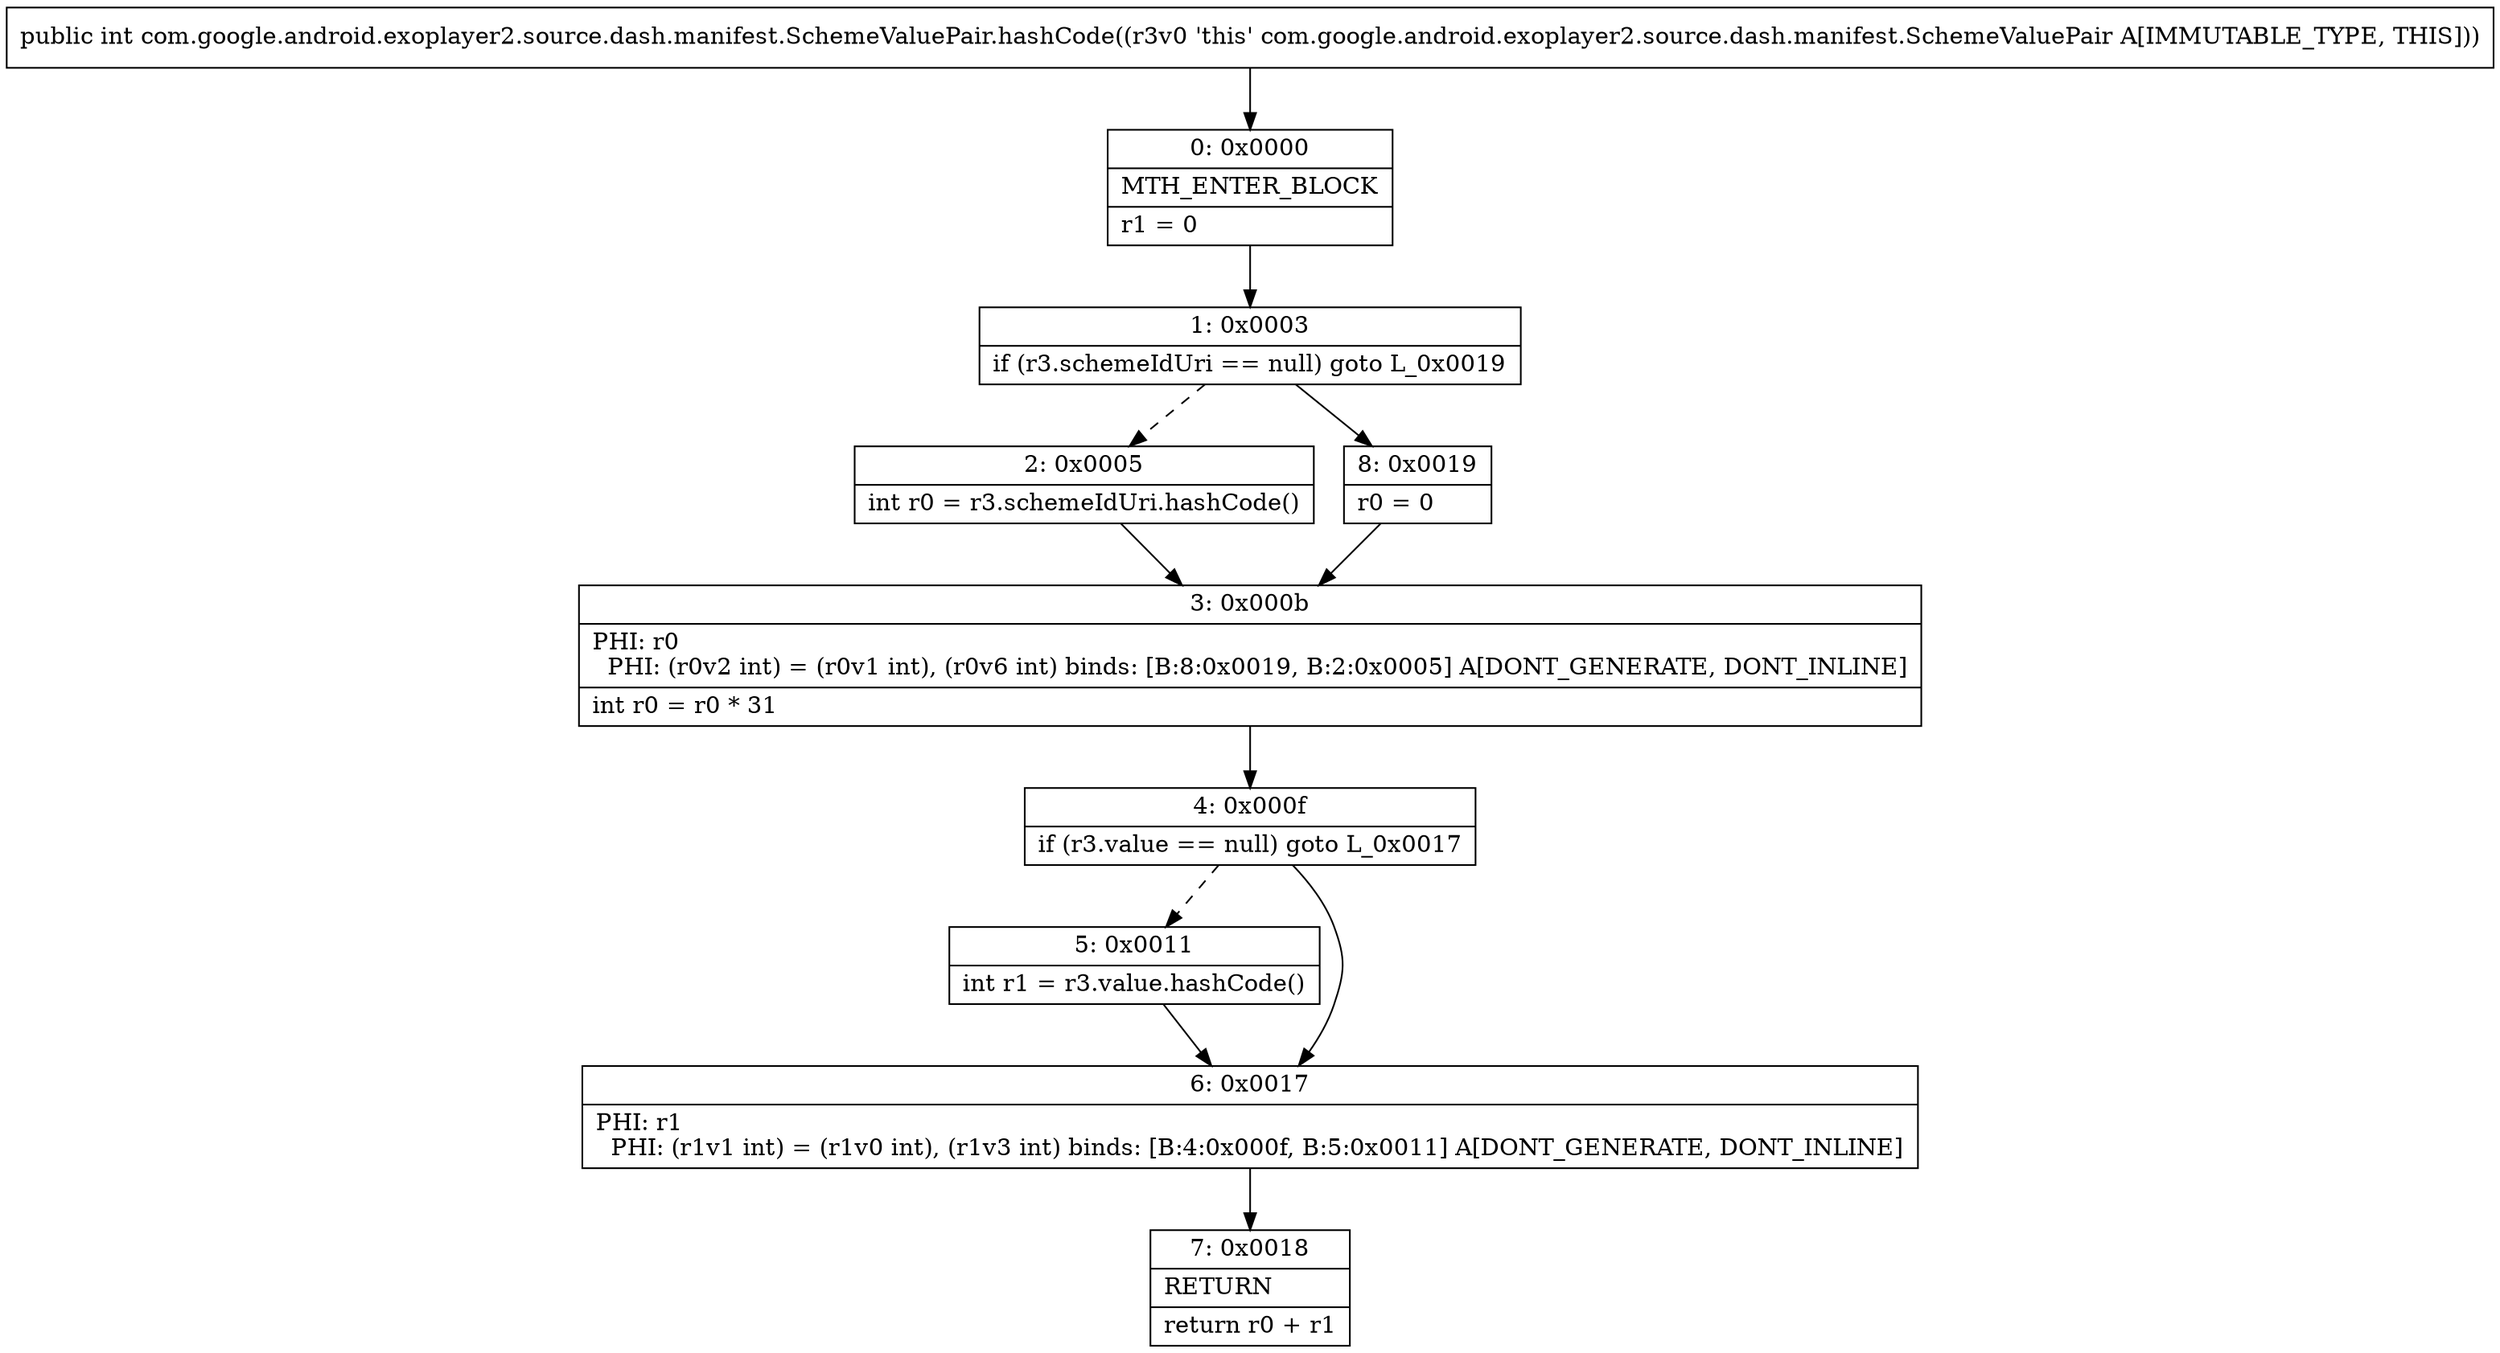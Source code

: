 digraph "CFG forcom.google.android.exoplayer2.source.dash.manifest.SchemeValuePair.hashCode()I" {
Node_0 [shape=record,label="{0\:\ 0x0000|MTH_ENTER_BLOCK\l|r1 = 0\l}"];
Node_1 [shape=record,label="{1\:\ 0x0003|if (r3.schemeIdUri == null) goto L_0x0019\l}"];
Node_2 [shape=record,label="{2\:\ 0x0005|int r0 = r3.schemeIdUri.hashCode()\l}"];
Node_3 [shape=record,label="{3\:\ 0x000b|PHI: r0 \l  PHI: (r0v2 int) = (r0v1 int), (r0v6 int) binds: [B:8:0x0019, B:2:0x0005] A[DONT_GENERATE, DONT_INLINE]\l|int r0 = r0 * 31\l}"];
Node_4 [shape=record,label="{4\:\ 0x000f|if (r3.value == null) goto L_0x0017\l}"];
Node_5 [shape=record,label="{5\:\ 0x0011|int r1 = r3.value.hashCode()\l}"];
Node_6 [shape=record,label="{6\:\ 0x0017|PHI: r1 \l  PHI: (r1v1 int) = (r1v0 int), (r1v3 int) binds: [B:4:0x000f, B:5:0x0011] A[DONT_GENERATE, DONT_INLINE]\l}"];
Node_7 [shape=record,label="{7\:\ 0x0018|RETURN\l|return r0 + r1\l}"];
Node_8 [shape=record,label="{8\:\ 0x0019|r0 = 0\l}"];
MethodNode[shape=record,label="{public int com.google.android.exoplayer2.source.dash.manifest.SchemeValuePair.hashCode((r3v0 'this' com.google.android.exoplayer2.source.dash.manifest.SchemeValuePair A[IMMUTABLE_TYPE, THIS])) }"];
MethodNode -> Node_0;
Node_0 -> Node_1;
Node_1 -> Node_2[style=dashed];
Node_1 -> Node_8;
Node_2 -> Node_3;
Node_3 -> Node_4;
Node_4 -> Node_5[style=dashed];
Node_4 -> Node_6;
Node_5 -> Node_6;
Node_6 -> Node_7;
Node_8 -> Node_3;
}

